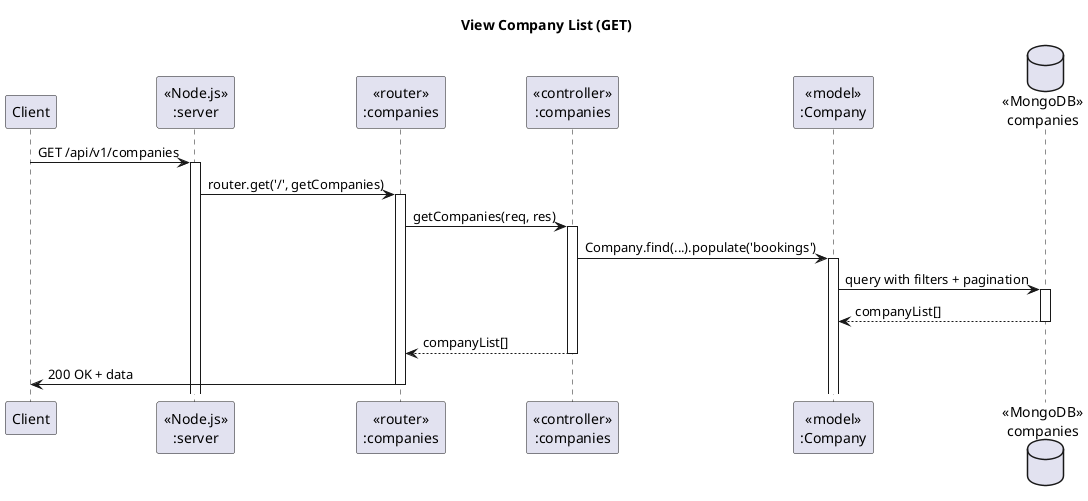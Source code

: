 @startuml View Company List (GET)

title "View Company List (GET)"

participant "Client" as client
participant "<<Node.js>>\n:server" as server
participant "<<router>>\n:companies" as routerCompanies
participant "<<controller>>\n:companies" as controllerCompanies
participant "<<model>>\n:Company" as modelCompany
database "<<MongoDB>>\ncompanies" as companiesDB

client -> server ++ : GET /api/v1/companies
server -> routerCompanies ++ : router.get('/', getCompanies)
routerCompanies -> controllerCompanies ++ : getCompanies(req, res)
controllerCompanies -> modelCompany ++ : Company.find(...).populate('bookings')
modelCompany -> companiesDB ++ : query with filters + pagination
companiesDB --> modelCompany -- : companyList[]
controllerCompanies --> routerCompanies -- : companyList[]
routerCompanies -> client -- : 200 OK + data

@enduml
